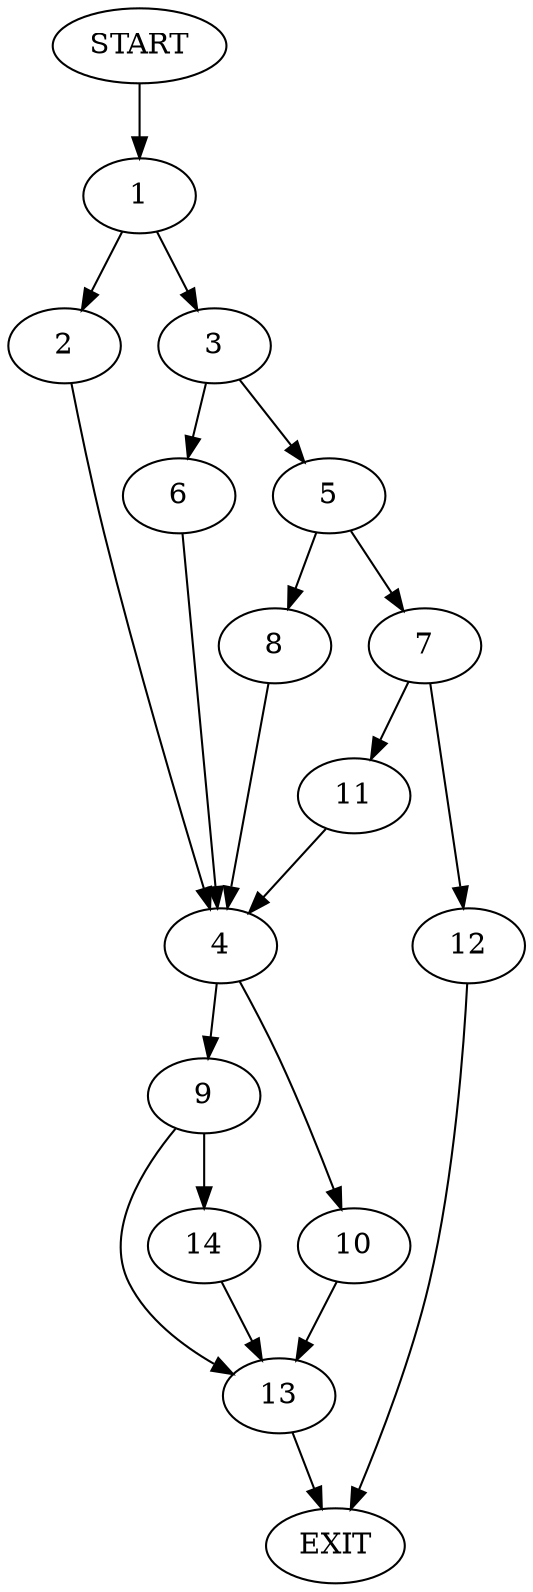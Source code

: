 digraph {
0 [label="START"]
15 [label="EXIT"]
0 -> 1
1 -> 2
1 -> 3
2 -> 4
3 -> 5
3 -> 6
5 -> 7
5 -> 8
6 -> 4
4 -> 9
4 -> 10
7 -> 11
7 -> 12
8 -> 4
11 -> 4
12 -> 15
9 -> 13
9 -> 14
10 -> 13
13 -> 15
14 -> 13
}
